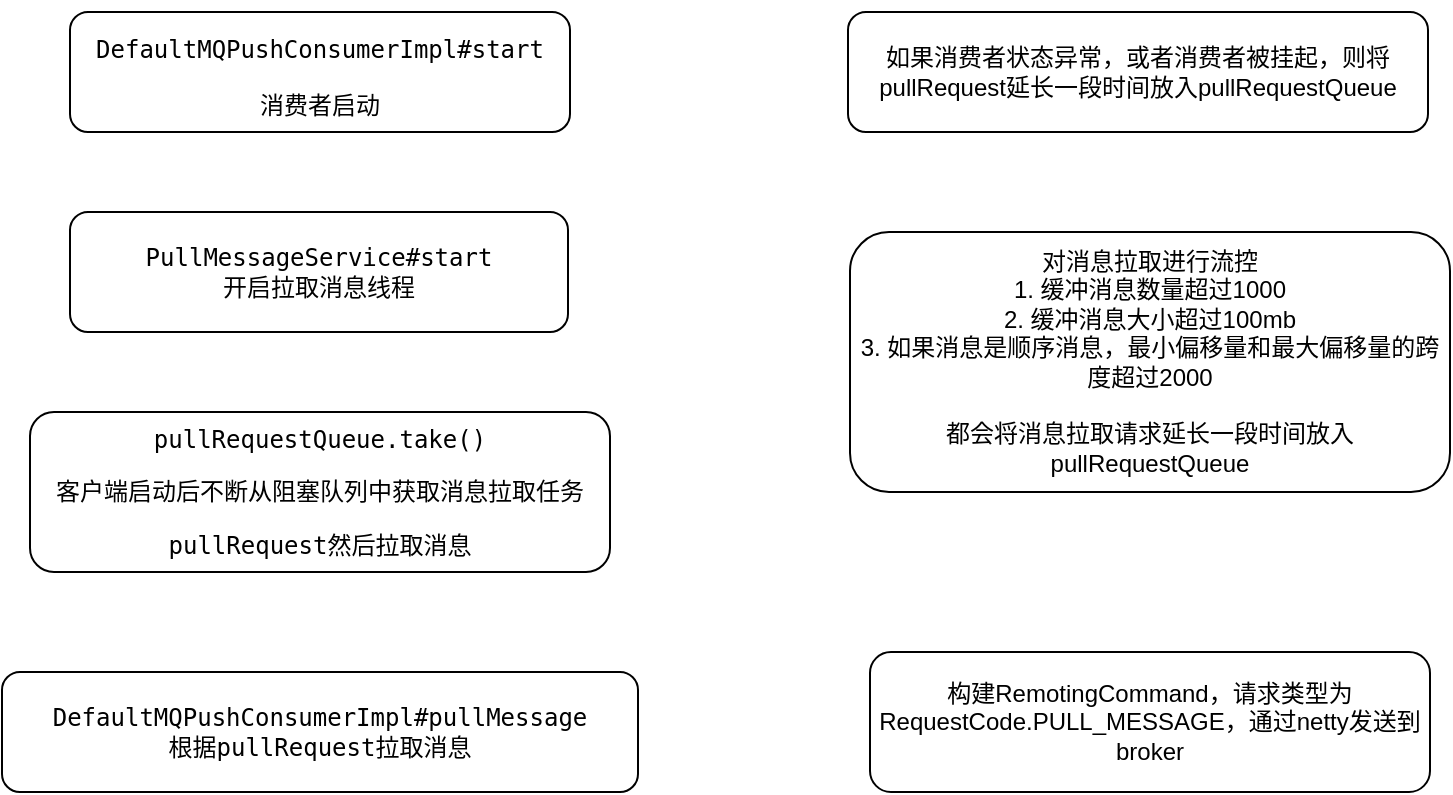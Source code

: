 <mxfile version="14.6.13" type="github">
  <diagram id="fhXGfms5IDuIGhwLgxV9" name="Page-1">
    <mxGraphModel dx="946" dy="536" grid="1" gridSize="10" guides="1" tooltips="1" connect="1" arrows="1" fold="1" page="1" pageScale="1" pageWidth="827" pageHeight="1169" math="0" shadow="0">
      <root>
        <mxCell id="0" />
        <mxCell id="1" parent="0" />
        <mxCell id="FvoPV2rf9jrxFcOhJpx_-1" value="&lt;pre&gt;&lt;pre&gt;DefaultMQPushConsumerImpl#start&lt;font color=&quot;#a9b7c6&quot; face=&quot;menlo&quot; style=&quot;background-color: rgb(43 , 43 , 43)&quot;&gt;&lt;span style=&quot;font-size: 13.5pt&quot;&gt;&lt;br&gt;&lt;/span&gt;&lt;/font&gt;&lt;/pre&gt;&lt;pre&gt;消费者启动&lt;/pre&gt;&lt;/pre&gt;" style="rounded=1;whiteSpace=wrap;html=1;" parent="1" vertex="1">
          <mxGeometry x="121" y="80" width="250" height="60" as="geometry" />
        </mxCell>
        <mxCell id="FvoPV2rf9jrxFcOhJpx_-3" value="&lt;pre&gt;PullMessageService#start&lt;br&gt;开启拉取消息线程&lt;br&gt;&lt;/pre&gt;" style="rounded=1;whiteSpace=wrap;html=1;" parent="1" vertex="1">
          <mxGeometry x="121" y="180" width="249" height="60" as="geometry" />
        </mxCell>
        <mxCell id="_jwQBm6dQHXzonY_FXIu-1" value="&lt;pre&gt;pullRequestQueue.take()&lt;/pre&gt;&lt;pre&gt;&lt;pre&gt;客户端启动后不断从阻塞队列中获取消息拉取任务&lt;/pre&gt;&lt;pre&gt;pullRequest然后拉取消息&lt;/pre&gt;&lt;/pre&gt;" style="rounded=1;whiteSpace=wrap;html=1;" vertex="1" parent="1">
          <mxGeometry x="101" y="280" width="290" height="80" as="geometry" />
        </mxCell>
        <mxCell id="_jwQBm6dQHXzonY_FXIu-2" value="&lt;pre&gt;DefaultMQPushConsumerImpl#pullMessage&lt;br&gt;根据pullRequest拉取消息&lt;/pre&gt;" style="rounded=1;whiteSpace=wrap;html=1;" vertex="1" parent="1">
          <mxGeometry x="87" y="410" width="318" height="60" as="geometry" />
        </mxCell>
        <mxCell id="_jwQBm6dQHXzonY_FXIu-3" value="如果消费者状态异常，或者消费者被挂起，则将pullRequest延长一段时间放入&lt;span&gt;pullRequestQueue&lt;/span&gt;" style="rounded=1;whiteSpace=wrap;html=1;" vertex="1" parent="1">
          <mxGeometry x="510" y="80" width="290" height="60" as="geometry" />
        </mxCell>
        <mxCell id="_jwQBm6dQHXzonY_FXIu-4" value="对消息拉取进行流控&lt;br&gt;1. 缓冲消息数量超过1000&lt;br&gt;2. 缓冲消息大小超过100mb&lt;br&gt;3. 如果消息是顺序消息，最小偏移量和最大偏移量的跨度超过2000&lt;br&gt;&lt;br&gt;都会将消息拉取请求延长一段时间放入pullRequestQueue" style="rounded=1;whiteSpace=wrap;html=1;" vertex="1" parent="1">
          <mxGeometry x="511" y="190" width="300" height="130" as="geometry" />
        </mxCell>
        <mxCell id="_jwQBm6dQHXzonY_FXIu-5" value="构建RemotingCommand，请求类型为RequestCode.PULL_MESSAGE，通过netty发送到broker" style="rounded=1;whiteSpace=wrap;html=1;" vertex="1" parent="1">
          <mxGeometry x="521" y="400" width="280" height="70" as="geometry" />
        </mxCell>
      </root>
    </mxGraphModel>
  </diagram>
</mxfile>
